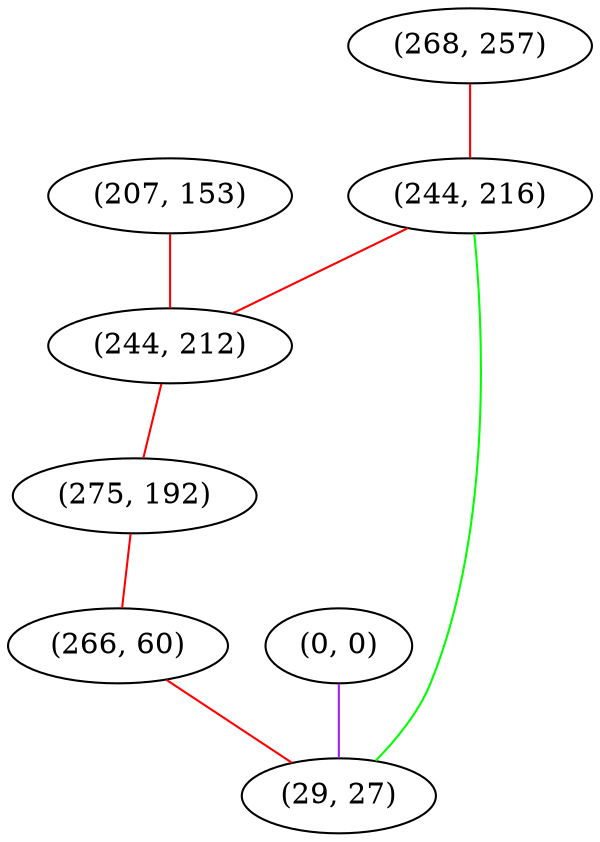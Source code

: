 graph "" {
"(207, 153)";
"(0, 0)";
"(268, 257)";
"(244, 216)";
"(244, 212)";
"(275, 192)";
"(266, 60)";
"(29, 27)";
"(207, 153)" -- "(244, 212)"  [color=red, key=0, weight=1];
"(0, 0)" -- "(29, 27)"  [color=purple, key=0, weight=4];
"(268, 257)" -- "(244, 216)"  [color=red, key=0, weight=1];
"(244, 216)" -- "(244, 212)"  [color=red, key=0, weight=1];
"(244, 216)" -- "(29, 27)"  [color=green, key=0, weight=2];
"(244, 212)" -- "(275, 192)"  [color=red, key=0, weight=1];
"(275, 192)" -- "(266, 60)"  [color=red, key=0, weight=1];
"(266, 60)" -- "(29, 27)"  [color=red, key=0, weight=1];
}
